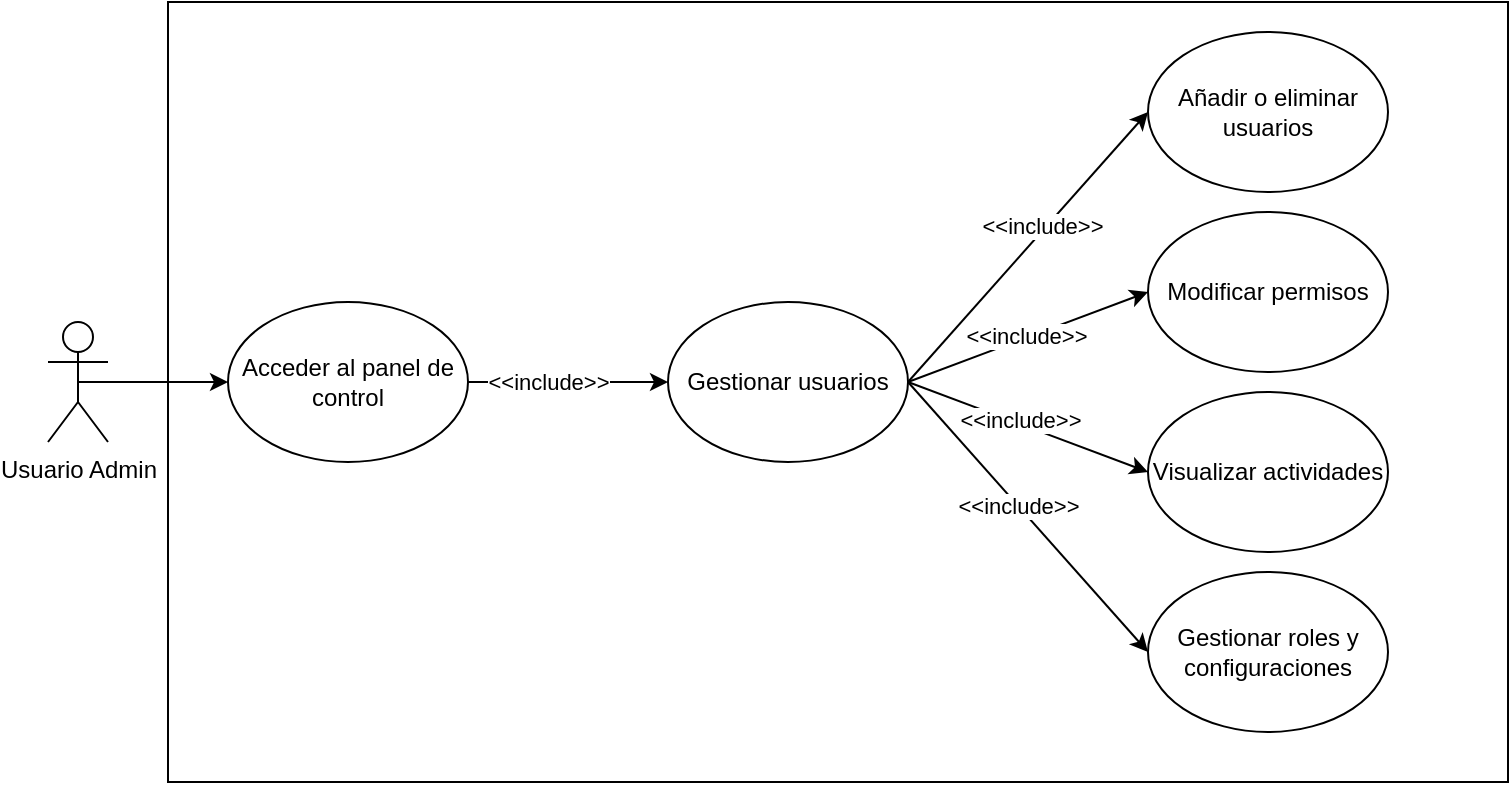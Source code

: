 <mxfile version="24.7.10">
  <diagram name="Página-1" id="9sNW8COKwPtPVBaZg_Ie">
    <mxGraphModel grid="1" page="1" gridSize="10" guides="1" tooltips="1" connect="1" arrows="1" fold="1" pageScale="1" pageWidth="827" pageHeight="1169" math="0" shadow="0">
      <root>
        <mxCell id="0" />
        <mxCell id="1" parent="0" />
        <mxCell id="JJga_wTEgv_-3T2nTpnO-2" value="" style="rounded=0;whiteSpace=wrap;html=1;" vertex="1" parent="1">
          <mxGeometry x="160" y="100" width="670" height="390" as="geometry" />
        </mxCell>
        <mxCell id="JJga_wTEgv_-3T2nTpnO-4" style="edgeStyle=none;rounded=0;orthogonalLoop=1;jettySize=auto;html=1;exitX=0.5;exitY=0.5;exitDx=0;exitDy=0;exitPerimeter=0;entryX=0;entryY=0.5;entryDx=0;entryDy=0;" edge="1" parent="1" source="JJga_wTEgv_-3T2nTpnO-1" target="JJga_wTEgv_-3T2nTpnO-3">
          <mxGeometry relative="1" as="geometry" />
        </mxCell>
        <mxCell id="JJga_wTEgv_-3T2nTpnO-1" value="Usuario Admin" style="shape=umlActor;verticalLabelPosition=bottom;verticalAlign=top;html=1;outlineConnect=0;" vertex="1" parent="1">
          <mxGeometry x="100" y="260" width="30" height="60" as="geometry" />
        </mxCell>
        <mxCell id="JJga_wTEgv_-3T2nTpnO-10" style="edgeStyle=none;rounded=0;orthogonalLoop=1;jettySize=auto;html=1;exitX=1;exitY=0.5;exitDx=0;exitDy=0;" edge="1" parent="1" source="JJga_wTEgv_-3T2nTpnO-3" target="JJga_wTEgv_-3T2nTpnO-9">
          <mxGeometry relative="1" as="geometry" />
        </mxCell>
        <mxCell id="JJga_wTEgv_-3T2nTpnO-11" value="&amp;lt;&amp;lt;include&amp;gt;&amp;gt;" style="edgeLabel;html=1;align=center;verticalAlign=middle;resizable=0;points=[];" connectable="0" vertex="1" parent="JJga_wTEgv_-3T2nTpnO-10">
          <mxGeometry x="-0.2" relative="1" as="geometry">
            <mxPoint as="offset" />
          </mxGeometry>
        </mxCell>
        <mxCell id="JJga_wTEgv_-3T2nTpnO-3" value="Acceder al panel de control" style="ellipse;whiteSpace=wrap;html=1;" vertex="1" parent="1">
          <mxGeometry x="190" y="250" width="120" height="80" as="geometry" />
        </mxCell>
        <mxCell id="JJga_wTEgv_-3T2nTpnO-5" value="Gestionar roles y configuraciones" style="ellipse;whiteSpace=wrap;html=1;" vertex="1" parent="1">
          <mxGeometry x="650" y="385" width="120" height="80" as="geometry" />
        </mxCell>
        <mxCell id="JJga_wTEgv_-3T2nTpnO-6" value="Visualizar actividades" style="ellipse;whiteSpace=wrap;html=1;" vertex="1" parent="1">
          <mxGeometry x="650" y="295" width="120" height="80" as="geometry" />
        </mxCell>
        <mxCell id="JJga_wTEgv_-3T2nTpnO-7" value="Modificar permisos" style="ellipse;whiteSpace=wrap;html=1;" vertex="1" parent="1">
          <mxGeometry x="650" y="205" width="120" height="80" as="geometry" />
        </mxCell>
        <mxCell id="JJga_wTEgv_-3T2nTpnO-8" value="Añadir o eliminar usuarios" style="ellipse;whiteSpace=wrap;html=1;" vertex="1" parent="1">
          <mxGeometry x="650" y="115" width="120" height="80" as="geometry" />
        </mxCell>
        <mxCell id="JJga_wTEgv_-3T2nTpnO-12" style="edgeStyle=none;rounded=0;orthogonalLoop=1;jettySize=auto;html=1;exitX=1;exitY=0.5;exitDx=0;exitDy=0;entryX=0;entryY=0.5;entryDx=0;entryDy=0;" edge="1" parent="1" source="JJga_wTEgv_-3T2nTpnO-9" target="JJga_wTEgv_-3T2nTpnO-8">
          <mxGeometry relative="1" as="geometry" />
        </mxCell>
        <mxCell id="JJga_wTEgv_-3T2nTpnO-16" value="&amp;lt;&amp;lt;include&amp;gt;&amp;gt;" style="edgeLabel;html=1;align=center;verticalAlign=middle;resizable=0;points=[];" connectable="0" vertex="1" parent="JJga_wTEgv_-3T2nTpnO-12">
          <mxGeometry x="0.138" y="2" relative="1" as="geometry">
            <mxPoint as="offset" />
          </mxGeometry>
        </mxCell>
        <mxCell id="JJga_wTEgv_-3T2nTpnO-13" style="edgeStyle=none;rounded=0;orthogonalLoop=1;jettySize=auto;html=1;exitX=1;exitY=0.5;exitDx=0;exitDy=0;entryX=0;entryY=0.5;entryDx=0;entryDy=0;" edge="1" parent="1" source="JJga_wTEgv_-3T2nTpnO-9" target="JJga_wTEgv_-3T2nTpnO-7">
          <mxGeometry relative="1" as="geometry" />
        </mxCell>
        <mxCell id="JJga_wTEgv_-3T2nTpnO-17" value="&amp;lt;&amp;lt;include&amp;gt;&amp;gt;" style="edgeLabel;html=1;align=center;verticalAlign=middle;resizable=0;points=[];" connectable="0" vertex="1" parent="JJga_wTEgv_-3T2nTpnO-13">
          <mxGeometry x="-0.012" y="1" relative="1" as="geometry">
            <mxPoint as="offset" />
          </mxGeometry>
        </mxCell>
        <mxCell id="JJga_wTEgv_-3T2nTpnO-14" style="edgeStyle=none;rounded=0;orthogonalLoop=1;jettySize=auto;html=1;exitX=1;exitY=0.5;exitDx=0;exitDy=0;entryX=0;entryY=0.5;entryDx=0;entryDy=0;" edge="1" parent="1" source="JJga_wTEgv_-3T2nTpnO-9" target="JJga_wTEgv_-3T2nTpnO-6">
          <mxGeometry relative="1" as="geometry" />
        </mxCell>
        <mxCell id="JJga_wTEgv_-3T2nTpnO-18" value="&amp;lt;&amp;lt;include&amp;gt;&amp;gt;" style="edgeLabel;html=1;align=center;verticalAlign=middle;resizable=0;points=[];" connectable="0" vertex="1" parent="JJga_wTEgv_-3T2nTpnO-14">
          <mxGeometry x="-0.078" y="2" relative="1" as="geometry">
            <mxPoint as="offset" />
          </mxGeometry>
        </mxCell>
        <mxCell id="JJga_wTEgv_-3T2nTpnO-15" style="edgeStyle=none;rounded=0;orthogonalLoop=1;jettySize=auto;html=1;exitX=1;exitY=0.5;exitDx=0;exitDy=0;entryX=0;entryY=0.5;entryDx=0;entryDy=0;" edge="1" parent="1" source="JJga_wTEgv_-3T2nTpnO-9" target="JJga_wTEgv_-3T2nTpnO-5">
          <mxGeometry relative="1" as="geometry" />
        </mxCell>
        <mxCell id="JJga_wTEgv_-3T2nTpnO-19" value="&amp;lt;&amp;lt;include&amp;gt;&amp;gt;" style="edgeLabel;html=1;align=center;verticalAlign=middle;resizable=0;points=[];" connectable="0" vertex="1" parent="JJga_wTEgv_-3T2nTpnO-15">
          <mxGeometry x="-0.075" y="1" relative="1" as="geometry">
            <mxPoint x="-1" as="offset" />
          </mxGeometry>
        </mxCell>
        <mxCell id="JJga_wTEgv_-3T2nTpnO-9" value="Gestionar usuarios" style="ellipse;whiteSpace=wrap;html=1;" vertex="1" parent="1">
          <mxGeometry x="410" y="250" width="120" height="80" as="geometry" />
        </mxCell>
      </root>
    </mxGraphModel>
  </diagram>
</mxfile>
